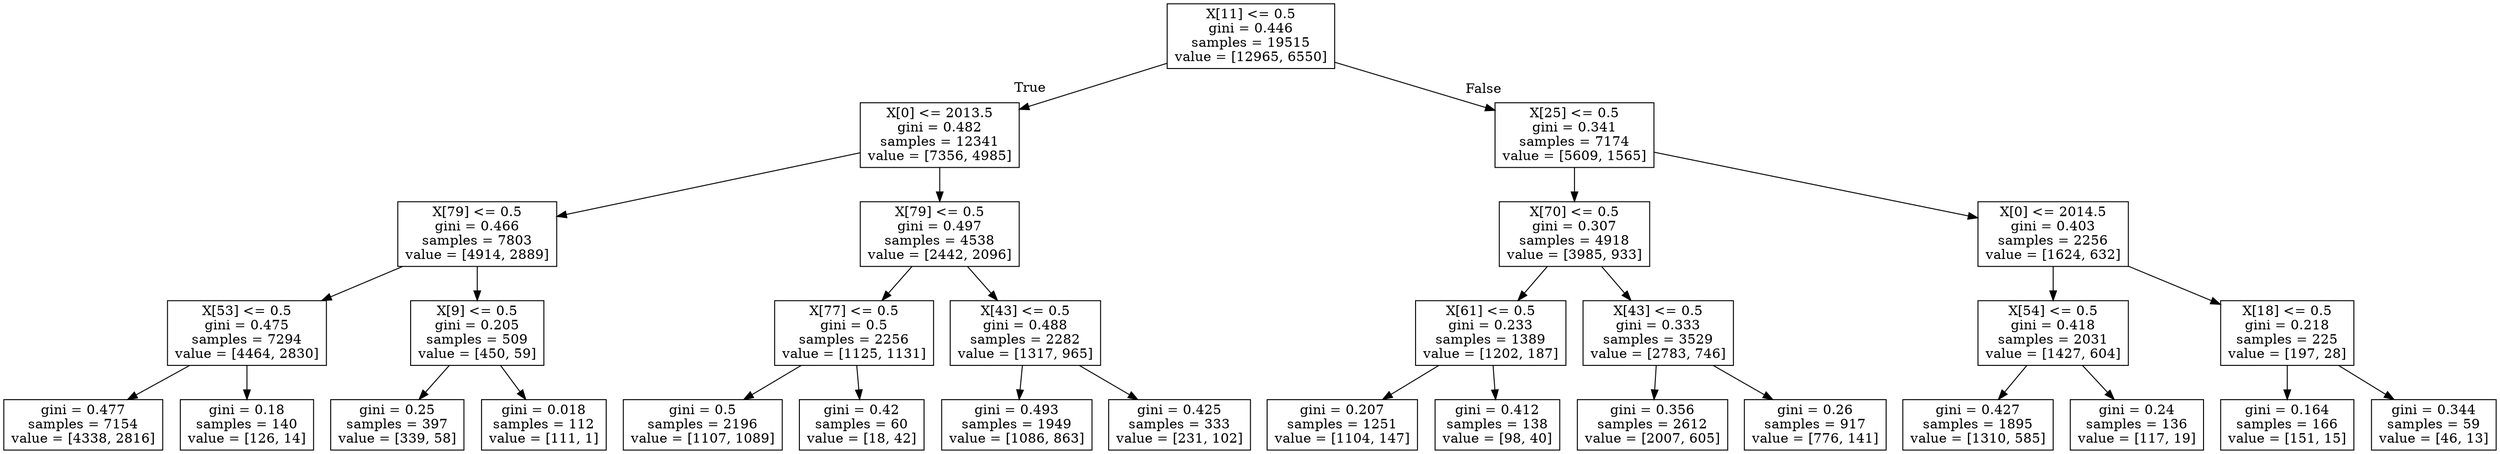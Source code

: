 digraph Tree {
node [shape=box] ;
0 [label="X[11] <= 0.5\ngini = 0.446\nsamples = 19515\nvalue = [12965, 6550]"] ;
1 [label="X[0] <= 2013.5\ngini = 0.482\nsamples = 12341\nvalue = [7356, 4985]"] ;
0 -> 1 [labeldistance=2.5, labelangle=45, headlabel="True"] ;
2 [label="X[79] <= 0.5\ngini = 0.466\nsamples = 7803\nvalue = [4914, 2889]"] ;
1 -> 2 ;
3 [label="X[53] <= 0.5\ngini = 0.475\nsamples = 7294\nvalue = [4464, 2830]"] ;
2 -> 3 ;
4 [label="gini = 0.477\nsamples = 7154\nvalue = [4338, 2816]"] ;
3 -> 4 ;
5 [label="gini = 0.18\nsamples = 140\nvalue = [126, 14]"] ;
3 -> 5 ;
6 [label="X[9] <= 0.5\ngini = 0.205\nsamples = 509\nvalue = [450, 59]"] ;
2 -> 6 ;
7 [label="gini = 0.25\nsamples = 397\nvalue = [339, 58]"] ;
6 -> 7 ;
8 [label="gini = 0.018\nsamples = 112\nvalue = [111, 1]"] ;
6 -> 8 ;
9 [label="X[79] <= 0.5\ngini = 0.497\nsamples = 4538\nvalue = [2442, 2096]"] ;
1 -> 9 ;
10 [label="X[77] <= 0.5\ngini = 0.5\nsamples = 2256\nvalue = [1125, 1131]"] ;
9 -> 10 ;
11 [label="gini = 0.5\nsamples = 2196\nvalue = [1107, 1089]"] ;
10 -> 11 ;
12 [label="gini = 0.42\nsamples = 60\nvalue = [18, 42]"] ;
10 -> 12 ;
13 [label="X[43] <= 0.5\ngini = 0.488\nsamples = 2282\nvalue = [1317, 965]"] ;
9 -> 13 ;
14 [label="gini = 0.493\nsamples = 1949\nvalue = [1086, 863]"] ;
13 -> 14 ;
15 [label="gini = 0.425\nsamples = 333\nvalue = [231, 102]"] ;
13 -> 15 ;
16 [label="X[25] <= 0.5\ngini = 0.341\nsamples = 7174\nvalue = [5609, 1565]"] ;
0 -> 16 [labeldistance=2.5, labelangle=-45, headlabel="False"] ;
17 [label="X[70] <= 0.5\ngini = 0.307\nsamples = 4918\nvalue = [3985, 933]"] ;
16 -> 17 ;
18 [label="X[61] <= 0.5\ngini = 0.233\nsamples = 1389\nvalue = [1202, 187]"] ;
17 -> 18 ;
19 [label="gini = 0.207\nsamples = 1251\nvalue = [1104, 147]"] ;
18 -> 19 ;
20 [label="gini = 0.412\nsamples = 138\nvalue = [98, 40]"] ;
18 -> 20 ;
21 [label="X[43] <= 0.5\ngini = 0.333\nsamples = 3529\nvalue = [2783, 746]"] ;
17 -> 21 ;
22 [label="gini = 0.356\nsamples = 2612\nvalue = [2007, 605]"] ;
21 -> 22 ;
23 [label="gini = 0.26\nsamples = 917\nvalue = [776, 141]"] ;
21 -> 23 ;
24 [label="X[0] <= 2014.5\ngini = 0.403\nsamples = 2256\nvalue = [1624, 632]"] ;
16 -> 24 ;
25 [label="X[54] <= 0.5\ngini = 0.418\nsamples = 2031\nvalue = [1427, 604]"] ;
24 -> 25 ;
26 [label="gini = 0.427\nsamples = 1895\nvalue = [1310, 585]"] ;
25 -> 26 ;
27 [label="gini = 0.24\nsamples = 136\nvalue = [117, 19]"] ;
25 -> 27 ;
28 [label="X[18] <= 0.5\ngini = 0.218\nsamples = 225\nvalue = [197, 28]"] ;
24 -> 28 ;
29 [label="gini = 0.164\nsamples = 166\nvalue = [151, 15]"] ;
28 -> 29 ;
30 [label="gini = 0.344\nsamples = 59\nvalue = [46, 13]"] ;
28 -> 30 ;
}